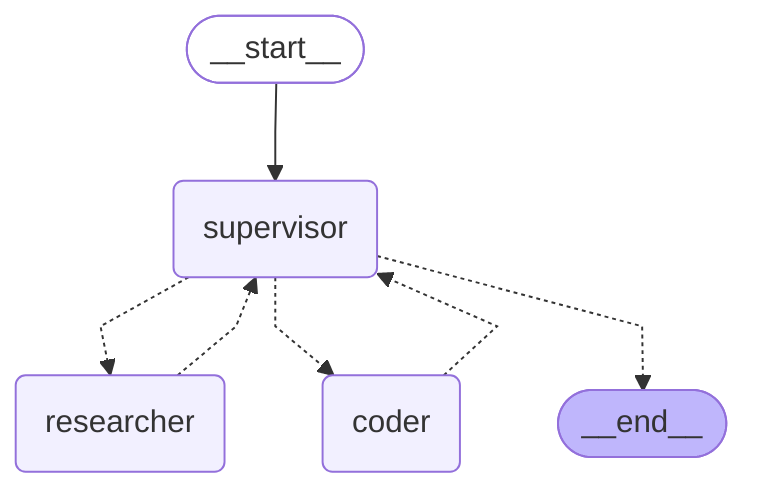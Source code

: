 ---
config:
  flowchart:
    curve: linear
---
graph TD;
	__start__([<p>__start__</p>]):::first
	supervisor(supervisor)
	researcher(researcher)
	coder(coder)
	__end__([<p>__end__</p>]):::last
	__start__ --> supervisor;
	supervisor -.-> researcher;
	supervisor -.-> coder;
	supervisor -.-> __end__;
	researcher -.-> supervisor;
	coder -.-> supervisor;
	classDef default fill:#f2f0ff,line-height:1.2
	classDef first fill-opacity:0
	classDef last fill:#bfb6fc